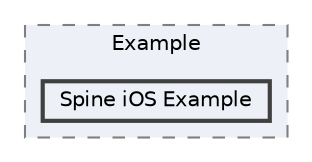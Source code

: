 digraph "external/spine-runtimes/spine-ios/Example/Spine iOS Example"
{
 // LATEX_PDF_SIZE
  bgcolor="transparent";
  edge [fontname=Helvetica,fontsize=10,labelfontname=Helvetica,labelfontsize=10];
  node [fontname=Helvetica,fontsize=10,shape=box,height=0.2,width=0.4];
  compound=true
  subgraph clusterdir_a7c29ce4e7b4c62b252a63ed2774a1aa {
    graph [ bgcolor="#edf0f7", pencolor="grey50", label="Example", fontname=Helvetica,fontsize=10 style="filled,dashed", URL="dir_a7c29ce4e7b4c62b252a63ed2774a1aa.html",tooltip=""]
  dir_0327a72f1e78c4b1f66500a9b5afd17c [label="Spine iOS Example", fillcolor="#edf0f7", color="grey25", style="filled,bold", URL="dir_0327a72f1e78c4b1f66500a9b5afd17c.html",tooltip=""];
  }
}
